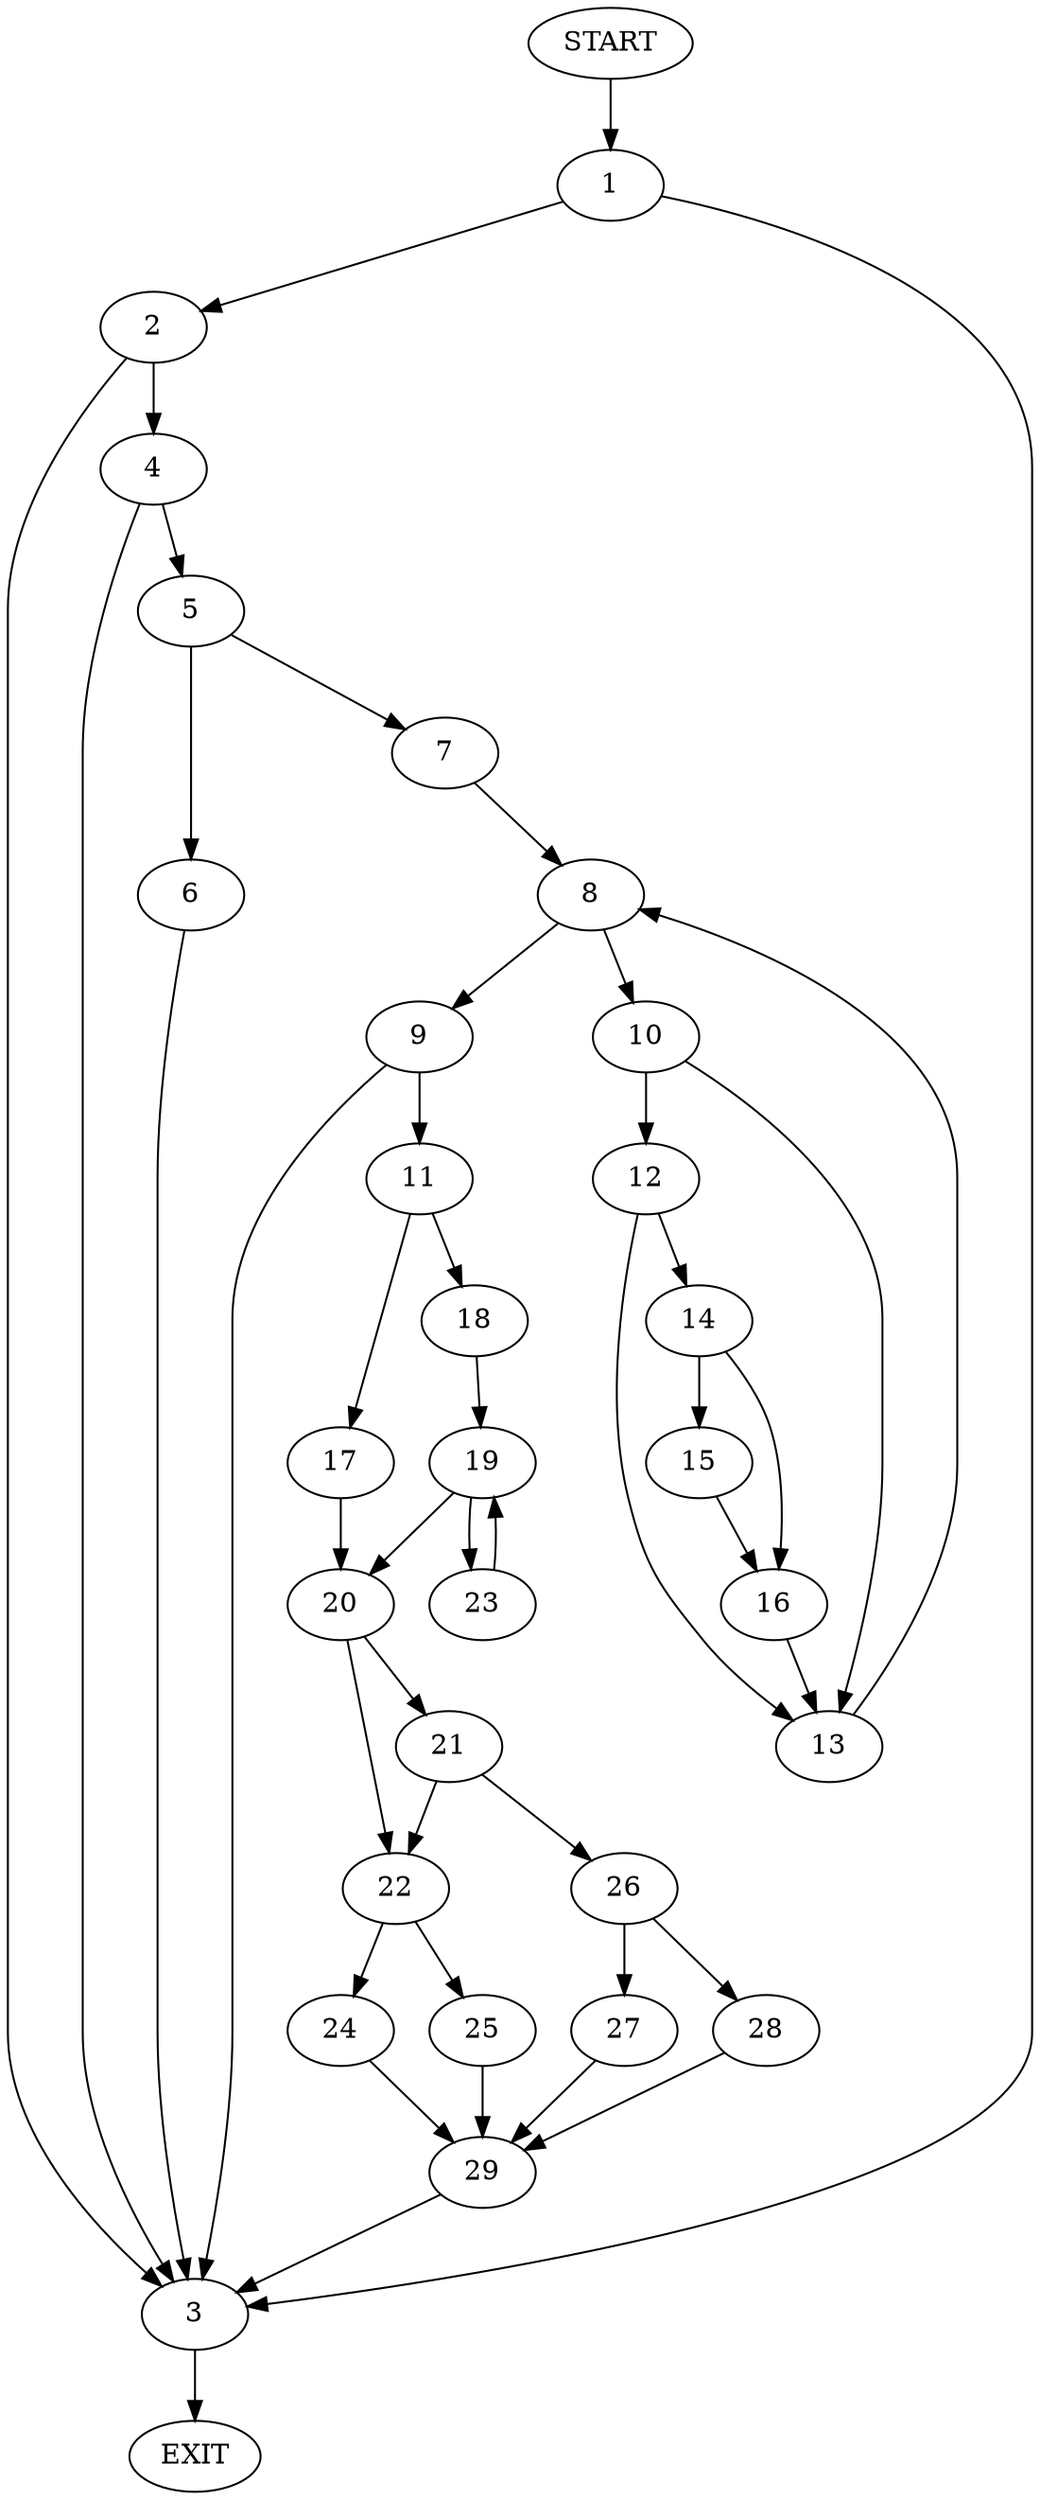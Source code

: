 digraph {
0 [label="START"]
30 [label="EXIT"]
0 -> 1
1 -> 2
1 -> 3
2 -> 3
2 -> 4
3 -> 30
4 -> 5
4 -> 3
5 -> 6
5 -> 7
7 -> 8
6 -> 3
8 -> 9
8 -> 10
9 -> 11
9 -> 3
10 -> 12
10 -> 13
12 -> 14
12 -> 13
13 -> 8
14 -> 15
14 -> 16
15 -> 16
16 -> 13
11 -> 17
11 -> 18
18 -> 19
17 -> 20
20 -> 21
20 -> 22
19 -> 20
19 -> 23
23 -> 19
22 -> 24
22 -> 25
21 -> 26
21 -> 22
26 -> 27
26 -> 28
27 -> 29
28 -> 29
29 -> 3
24 -> 29
25 -> 29
}
